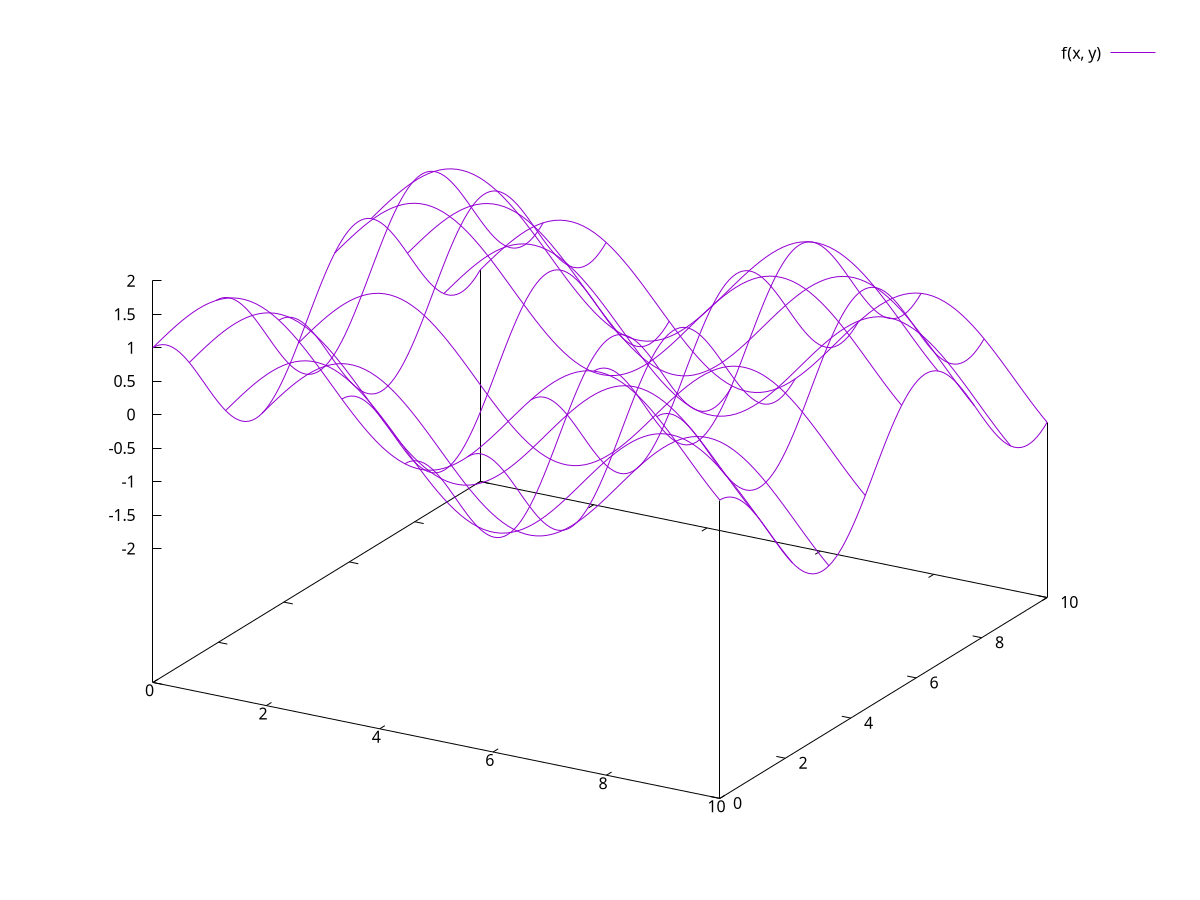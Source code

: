 set terminal latex
set output './main-gnuplottex-fig1.tex'
  f(x, y) = sin(x) + cos(y)
  set xrange [0:10]
  set yrange [0:10]

  splot f(x, y)
